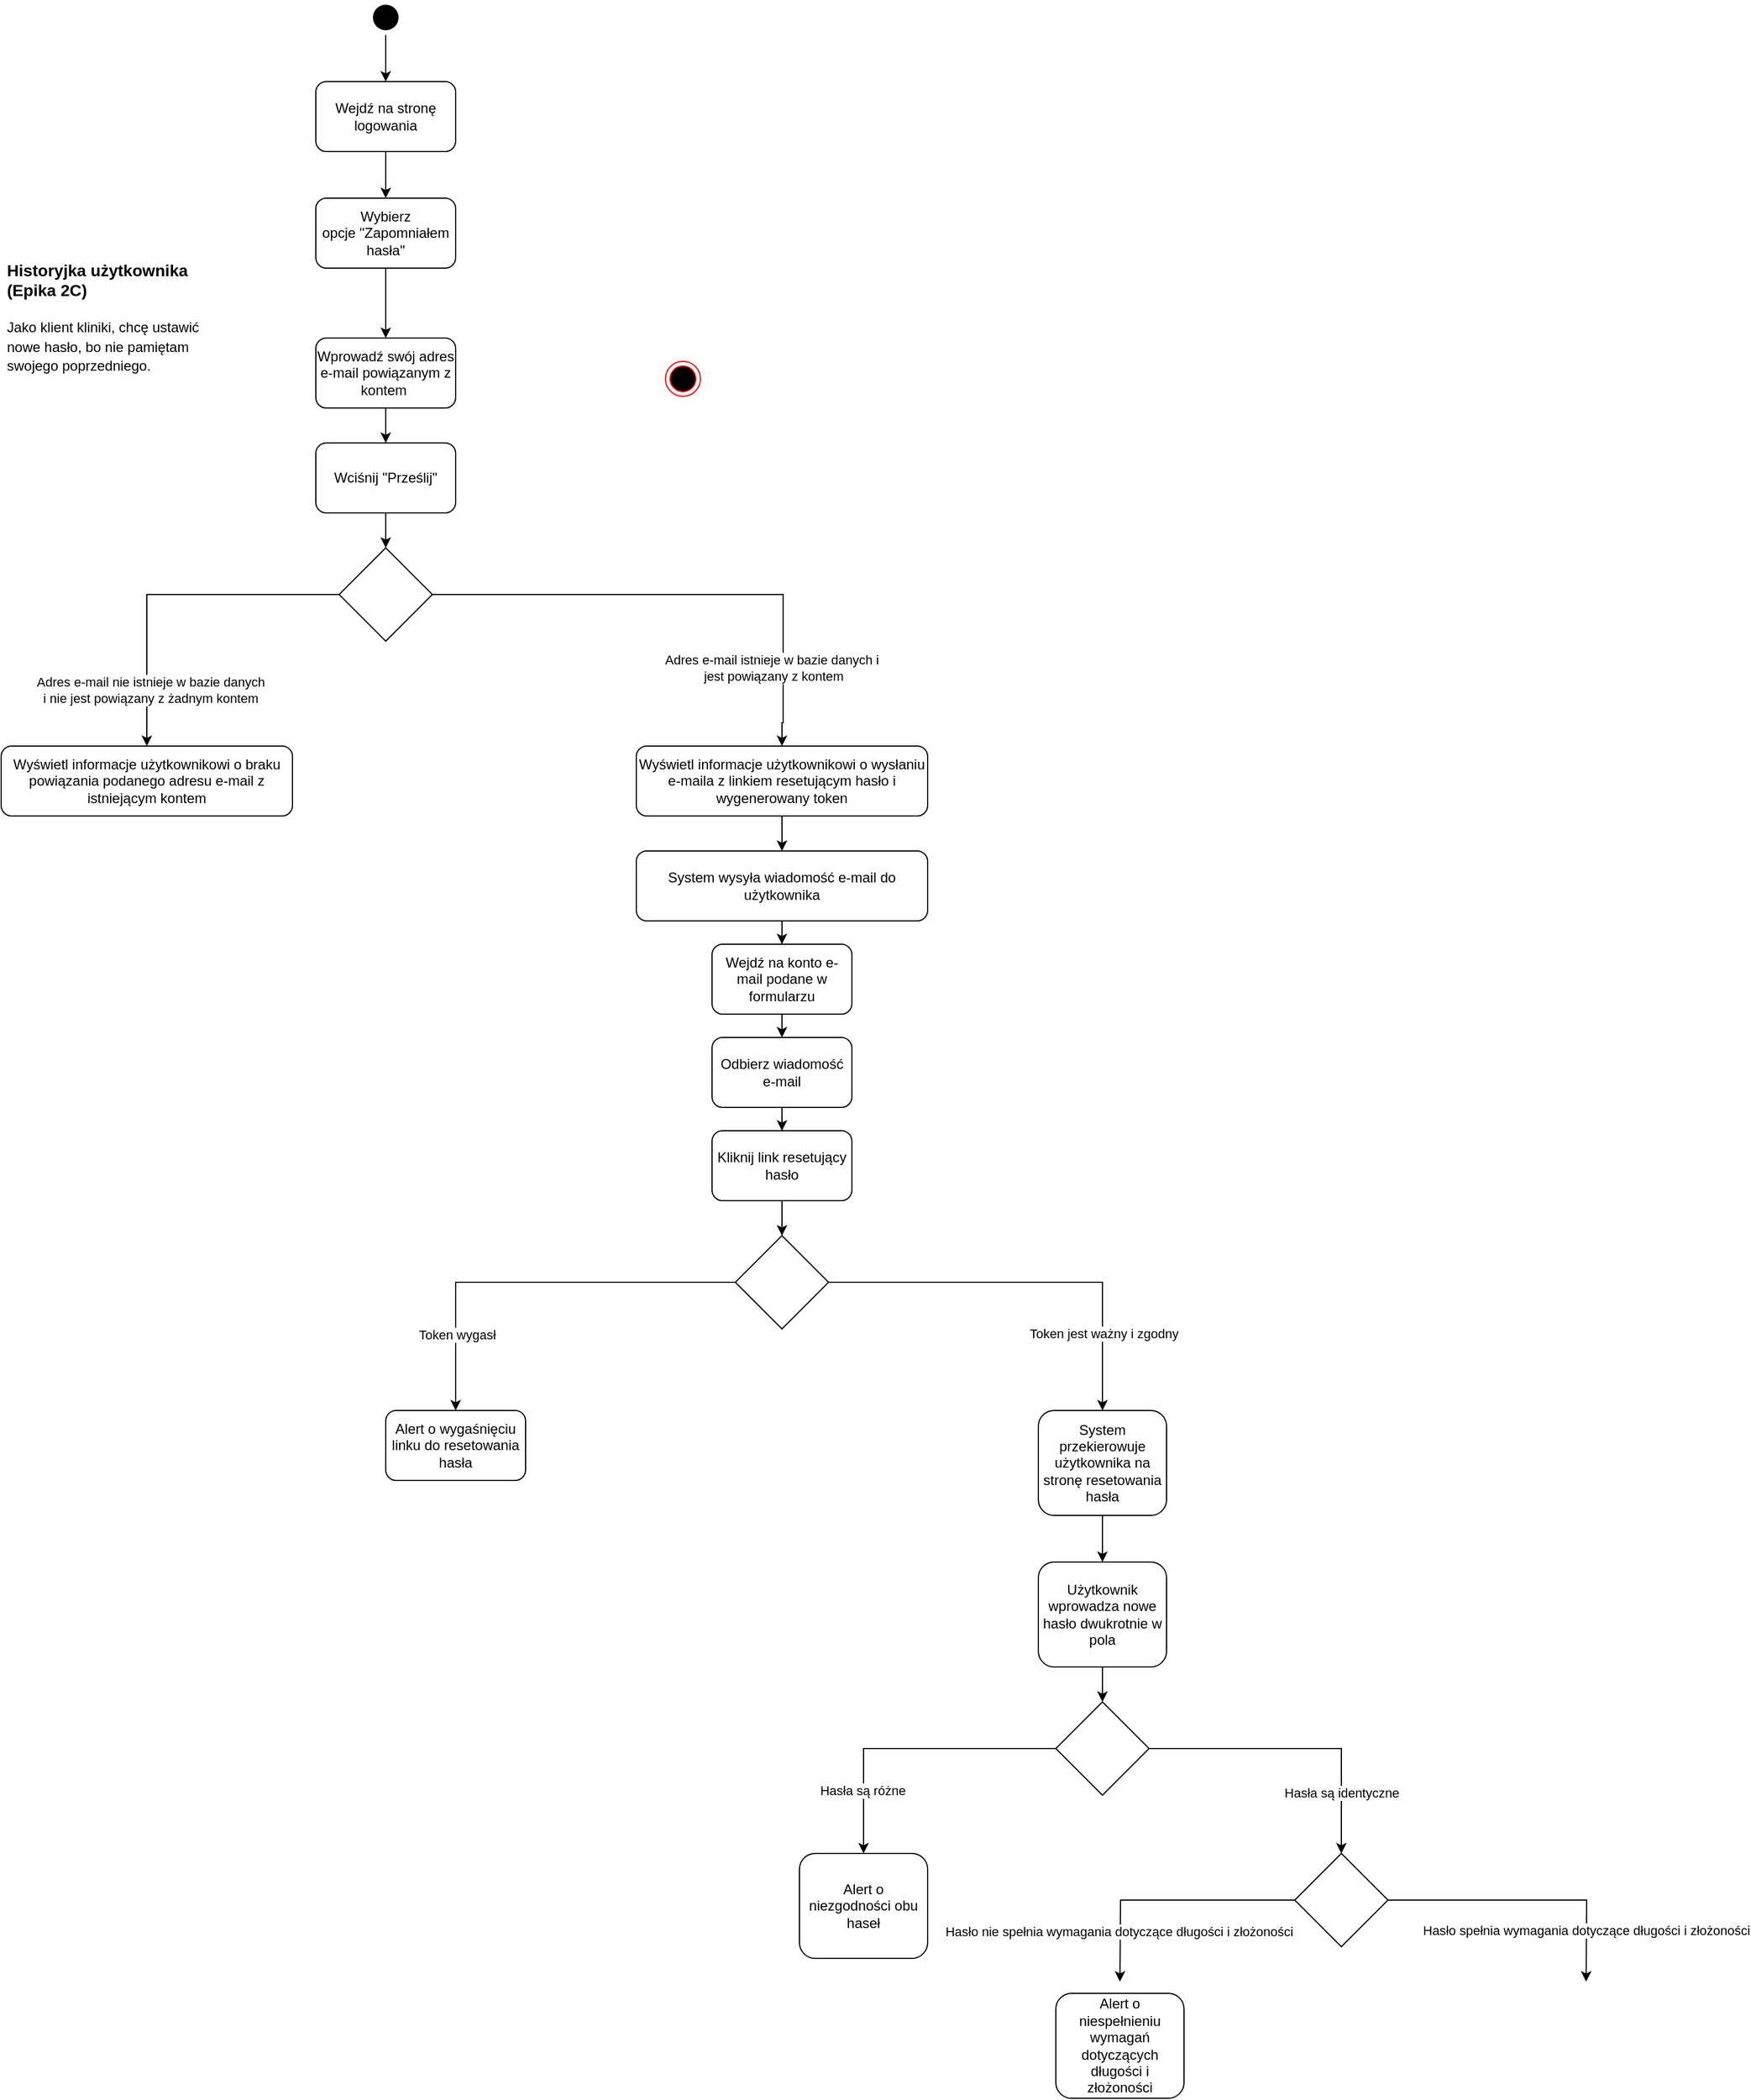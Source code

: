 <mxfile version="21.3.6" type="github">
  <diagram name="Strona-1" id="Wl3W5kQO6a2969CGZjCZ">
    <mxGraphModel dx="1400" dy="1813" grid="1" gridSize="10" guides="1" tooltips="1" connect="1" arrows="1" fold="1" page="1" pageScale="1" pageWidth="827" pageHeight="1169" math="0" shadow="0">
      <root>
        <mxCell id="0" />
        <mxCell id="1" parent="0" />
        <mxCell id="qH5OalADTIL_PWBiScgu-23" style="edgeStyle=orthogonalEdgeStyle;rounded=0;orthogonalLoop=1;jettySize=auto;html=1;" edge="1" parent="1" source="qH5OalADTIL_PWBiScgu-2" target="qH5OalADTIL_PWBiScgu-22">
          <mxGeometry relative="1" as="geometry" />
        </mxCell>
        <mxCell id="qH5OalADTIL_PWBiScgu-2" value="Wprowadź swój adres e-mail&amp;nbsp;powiązanym z kontem&amp;nbsp;" style="rounded=1;whiteSpace=wrap;html=1;" vertex="1" parent="1">
          <mxGeometry x="720" y="-850" width="120" height="60" as="geometry" />
        </mxCell>
        <mxCell id="qH5OalADTIL_PWBiScgu-15" style="edgeStyle=orthogonalEdgeStyle;rounded=0;orthogonalLoop=1;jettySize=auto;html=1;" edge="1" parent="1" source="qH5OalADTIL_PWBiScgu-14" target="qH5OalADTIL_PWBiScgu-2">
          <mxGeometry relative="1" as="geometry" />
        </mxCell>
        <mxCell id="qH5OalADTIL_PWBiScgu-14" value="Wybierz opcje&amp;nbsp;&quot;Zapomniałem hasła&quot;" style="rounded=1;whiteSpace=wrap;html=1;" vertex="1" parent="1">
          <mxGeometry x="720" y="-970" width="120" height="60" as="geometry" />
        </mxCell>
        <mxCell id="qH5OalADTIL_PWBiScgu-18" value="&lt;h3&gt;Historyjka użytkownika (Epika 2C)&lt;/h3&gt;&lt;h3&gt;&lt;span style=&quot;text-indent: -18pt; background: initial; font-size: 12px; font-weight: normal; font-family: Calibri, sans-serif;&quot;&gt;Jako klient kliniki, chcę ustawić&lt;br/&gt;nowe hasło, bo nie pamiętam swojego poprzedniego.&lt;/span&gt;&lt;/h3&gt;" style="text;html=1;strokeColor=none;fillColor=none;spacing=5;spacingTop=-20;whiteSpace=wrap;overflow=hidden;rounded=0;" vertex="1" parent="1">
          <mxGeometry x="450" y="-920" width="190" height="120" as="geometry" />
        </mxCell>
        <mxCell id="qH5OalADTIL_PWBiScgu-21" style="edgeStyle=orthogonalEdgeStyle;rounded=0;orthogonalLoop=1;jettySize=auto;html=1;" edge="1" parent="1" source="qH5OalADTIL_PWBiScgu-20" target="qH5OalADTIL_PWBiScgu-14">
          <mxGeometry relative="1" as="geometry" />
        </mxCell>
        <mxCell id="qH5OalADTIL_PWBiScgu-20" value="Wejdź na stronę logowania" style="rounded=1;whiteSpace=wrap;html=1;" vertex="1" parent="1">
          <mxGeometry x="720" y="-1070" width="120" height="60" as="geometry" />
        </mxCell>
        <mxCell id="qH5OalADTIL_PWBiScgu-25" style="edgeStyle=orthogonalEdgeStyle;rounded=0;orthogonalLoop=1;jettySize=auto;html=1;" edge="1" parent="1" source="qH5OalADTIL_PWBiScgu-22" target="qH5OalADTIL_PWBiScgu-24">
          <mxGeometry relative="1" as="geometry" />
        </mxCell>
        <mxCell id="qH5OalADTIL_PWBiScgu-22" value="Wciśnij &quot;Prześlij&quot;" style="rounded=1;whiteSpace=wrap;html=1;" vertex="1" parent="1">
          <mxGeometry x="720" y="-760" width="120" height="60" as="geometry" />
        </mxCell>
        <mxCell id="qH5OalADTIL_PWBiScgu-26" style="edgeStyle=orthogonalEdgeStyle;rounded=0;orthogonalLoop=1;jettySize=auto;html=1;" edge="1" parent="1" source="qH5OalADTIL_PWBiScgu-24">
          <mxGeometry relative="1" as="geometry">
            <mxPoint x="1120" y="-500" as="targetPoint" />
            <Array as="points">
              <mxPoint x="1121" y="-630" />
              <mxPoint x="1121" y="-520" />
            </Array>
          </mxGeometry>
        </mxCell>
        <mxCell id="qH5OalADTIL_PWBiScgu-27" value="Adres e-mail istnieje w bazie danych i&lt;br&gt;&amp;nbsp;jest powiązany z kontem" style="edgeLabel;html=1;align=center;verticalAlign=middle;resizable=0;points=[];" vertex="1" connectable="0" parent="qH5OalADTIL_PWBiScgu-26">
          <mxGeometry x="0.573" y="-3" relative="1" as="geometry">
            <mxPoint x="-7" y="24" as="offset" />
          </mxGeometry>
        </mxCell>
        <mxCell id="qH5OalADTIL_PWBiScgu-28" style="edgeStyle=orthogonalEdgeStyle;rounded=0;orthogonalLoop=1;jettySize=auto;html=1;" edge="1" parent="1" source="qH5OalADTIL_PWBiScgu-24" target="qH5OalADTIL_PWBiScgu-31">
          <mxGeometry relative="1" as="geometry">
            <mxPoint x="420" y="-510" as="targetPoint" />
          </mxGeometry>
        </mxCell>
        <mxCell id="qH5OalADTIL_PWBiScgu-30" value="Adres e-mail nie istnieje w bazie danych&lt;br&gt;i nie jest powiązany z żadnym kontem" style="edgeLabel;html=1;align=center;verticalAlign=middle;resizable=0;points=[];" vertex="1" connectable="0" parent="qH5OalADTIL_PWBiScgu-28">
          <mxGeometry x="0.674" y="3" relative="1" as="geometry">
            <mxPoint as="offset" />
          </mxGeometry>
        </mxCell>
        <mxCell id="qH5OalADTIL_PWBiScgu-24" value="" style="rhombus;whiteSpace=wrap;html=1;" vertex="1" parent="1">
          <mxGeometry x="740" y="-670" width="80" height="80" as="geometry" />
        </mxCell>
        <mxCell id="qH5OalADTIL_PWBiScgu-31" value="Wyświetl informacje użytkownikowi o braku powiązania podanego adresu e-mail z istniejącym kontem" style="rounded=1;whiteSpace=wrap;html=1;" vertex="1" parent="1">
          <mxGeometry x="450" y="-500" width="250" height="60" as="geometry" />
        </mxCell>
        <mxCell id="qH5OalADTIL_PWBiScgu-34" style="edgeStyle=orthogonalEdgeStyle;rounded=0;orthogonalLoop=1;jettySize=auto;html=1;entryX=0.5;entryY=0;entryDx=0;entryDy=0;" edge="1" parent="1" source="qH5OalADTIL_PWBiScgu-33" target="qH5OalADTIL_PWBiScgu-20">
          <mxGeometry relative="1" as="geometry" />
        </mxCell>
        <mxCell id="qH5OalADTIL_PWBiScgu-33" value="" style="ellipse;html=1;shape=endState;fillColor=#000000;strokeColor=none;" vertex="1" parent="1">
          <mxGeometry x="765" y="-1140" width="30" height="30" as="geometry" />
        </mxCell>
        <mxCell id="qH5OalADTIL_PWBiScgu-46" value="" style="edgeStyle=orthogonalEdgeStyle;rounded=0;orthogonalLoop=1;jettySize=auto;html=1;" edge="1" parent="1" source="qH5OalADTIL_PWBiScgu-35" target="qH5OalADTIL_PWBiScgu-42">
          <mxGeometry relative="1" as="geometry" />
        </mxCell>
        <mxCell id="qH5OalADTIL_PWBiScgu-35" value="System wysyła wiadomość e-mail do użytkownika" style="rounded=1;whiteSpace=wrap;html=1;" vertex="1" parent="1">
          <mxGeometry x="995" y="-410" width="250" height="60" as="geometry" />
        </mxCell>
        <mxCell id="qH5OalADTIL_PWBiScgu-47" style="edgeStyle=orthogonalEdgeStyle;rounded=0;orthogonalLoop=1;jettySize=auto;html=1;" edge="1" parent="1" source="qH5OalADTIL_PWBiScgu-36" target="qH5OalADTIL_PWBiScgu-35">
          <mxGeometry relative="1" as="geometry" />
        </mxCell>
        <mxCell id="qH5OalADTIL_PWBiScgu-36" value="Wyświetl informacje użytkownikowi o wysłaniu e-maila z linkiem resetującym hasło i wygenerowany token" style="rounded=1;whiteSpace=wrap;html=1;" vertex="1" parent="1">
          <mxGeometry x="995" y="-500" width="250" height="60" as="geometry" />
        </mxCell>
        <mxCell id="qH5OalADTIL_PWBiScgu-37" value="" style="ellipse;html=1;shape=endState;fillColor=#000000;strokeColor=#FF0000;" vertex="1" parent="1">
          <mxGeometry x="1020" y="-830" width="30" height="30" as="geometry" />
        </mxCell>
        <mxCell id="qH5OalADTIL_PWBiScgu-41" value="Wejdź na konto e-mail podane w formularzu" style="rounded=1;whiteSpace=wrap;html=1;" vertex="1" parent="1">
          <mxGeometry x="1060" y="-330" width="120" height="60" as="geometry" />
        </mxCell>
        <mxCell id="qH5OalADTIL_PWBiScgu-48" style="edgeStyle=orthogonalEdgeStyle;rounded=0;orthogonalLoop=1;jettySize=auto;html=1;" edge="1" parent="1" source="qH5OalADTIL_PWBiScgu-42" target="qH5OalADTIL_PWBiScgu-43">
          <mxGeometry relative="1" as="geometry" />
        </mxCell>
        <mxCell id="qH5OalADTIL_PWBiScgu-42" value="Odbierz wiadomość e-mail" style="rounded=1;whiteSpace=wrap;html=1;" vertex="1" parent="1">
          <mxGeometry x="1060" y="-250" width="120" height="60" as="geometry" />
        </mxCell>
        <mxCell id="qH5OalADTIL_PWBiScgu-52" value="" style="edgeStyle=orthogonalEdgeStyle;rounded=0;orthogonalLoop=1;jettySize=auto;html=1;" edge="1" parent="1" source="qH5OalADTIL_PWBiScgu-43" target="qH5OalADTIL_PWBiScgu-51">
          <mxGeometry relative="1" as="geometry" />
        </mxCell>
        <mxCell id="qH5OalADTIL_PWBiScgu-43" value="Kliknij link resetujący hasło" style="rounded=1;whiteSpace=wrap;html=1;" vertex="1" parent="1">
          <mxGeometry x="1060" y="-170" width="120" height="60" as="geometry" />
        </mxCell>
        <mxCell id="qH5OalADTIL_PWBiScgu-45" value="" style="endArrow=classic;html=1;rounded=0;entryX=0.5;entryY=0;entryDx=0;entryDy=0;" edge="1" parent="1" target="qH5OalADTIL_PWBiScgu-41">
          <mxGeometry width="50" height="50" relative="1" as="geometry">
            <mxPoint x="1120" y="-350" as="sourcePoint" />
            <mxPoint x="910" y="-220" as="targetPoint" />
          </mxGeometry>
        </mxCell>
        <mxCell id="qH5OalADTIL_PWBiScgu-53" style="edgeStyle=orthogonalEdgeStyle;rounded=0;orthogonalLoop=1;jettySize=auto;html=1;entryX=0.5;entryY=0;entryDx=0;entryDy=0;" edge="1" parent="1" source="qH5OalADTIL_PWBiScgu-51" target="qH5OalADTIL_PWBiScgu-57">
          <mxGeometry relative="1" as="geometry">
            <mxPoint x="1395" y="50" as="targetPoint" />
          </mxGeometry>
        </mxCell>
        <mxCell id="qH5OalADTIL_PWBiScgu-56" value="Token jest ważny i zgodny" style="edgeLabel;html=1;align=center;verticalAlign=middle;resizable=0;points=[];" vertex="1" connectable="0" parent="qH5OalADTIL_PWBiScgu-53">
          <mxGeometry x="0.615" y="1" relative="1" as="geometry">
            <mxPoint as="offset" />
          </mxGeometry>
        </mxCell>
        <mxCell id="qH5OalADTIL_PWBiScgu-54" style="edgeStyle=orthogonalEdgeStyle;rounded=0;orthogonalLoop=1;jettySize=auto;html=1;entryX=0.5;entryY=0;entryDx=0;entryDy=0;" edge="1" parent="1" source="qH5OalADTIL_PWBiScgu-51" target="qH5OalADTIL_PWBiScgu-73">
          <mxGeometry relative="1" as="geometry">
            <mxPoint x="830" y="90" as="targetPoint" />
          </mxGeometry>
        </mxCell>
        <mxCell id="qH5OalADTIL_PWBiScgu-55" value="Token wygasł" style="edgeLabel;html=1;align=center;verticalAlign=middle;resizable=0;points=[];" vertex="1" connectable="0" parent="qH5OalADTIL_PWBiScgu-54">
          <mxGeometry x="0.625" y="1" relative="1" as="geometry">
            <mxPoint as="offset" />
          </mxGeometry>
        </mxCell>
        <mxCell id="qH5OalADTIL_PWBiScgu-51" value="" style="rhombus;whiteSpace=wrap;html=1;" vertex="1" parent="1">
          <mxGeometry x="1080" y="-80" width="80" height="80" as="geometry" />
        </mxCell>
        <mxCell id="qH5OalADTIL_PWBiScgu-59" style="edgeStyle=orthogonalEdgeStyle;rounded=0;orthogonalLoop=1;jettySize=auto;html=1;entryX=0.5;entryY=0;entryDx=0;entryDy=0;" edge="1" parent="1" source="qH5OalADTIL_PWBiScgu-57" target="qH5OalADTIL_PWBiScgu-58">
          <mxGeometry relative="1" as="geometry" />
        </mxCell>
        <mxCell id="qH5OalADTIL_PWBiScgu-57" value="System przekierowuje użytkownika na stronę resetowania hasła" style="rounded=1;whiteSpace=wrap;html=1;" vertex="1" parent="1">
          <mxGeometry x="1340" y="70" width="110" height="90" as="geometry" />
        </mxCell>
        <mxCell id="qH5OalADTIL_PWBiScgu-61" style="edgeStyle=orthogonalEdgeStyle;rounded=0;orthogonalLoop=1;jettySize=auto;html=1;" edge="1" parent="1" source="qH5OalADTIL_PWBiScgu-58" target="qH5OalADTIL_PWBiScgu-60">
          <mxGeometry relative="1" as="geometry" />
        </mxCell>
        <mxCell id="qH5OalADTIL_PWBiScgu-58" value="Użytkownik wprowadza nowe hasło dwukrotnie w pola" style="rounded=1;whiteSpace=wrap;html=1;" vertex="1" parent="1">
          <mxGeometry x="1340" y="200" width="110" height="90" as="geometry" />
        </mxCell>
        <mxCell id="qH5OalADTIL_PWBiScgu-62" style="edgeStyle=orthogonalEdgeStyle;rounded=0;orthogonalLoop=1;jettySize=auto;html=1;entryX=0.5;entryY=0;entryDx=0;entryDy=0;" edge="1" parent="1" source="qH5OalADTIL_PWBiScgu-60" target="qH5OalADTIL_PWBiScgu-70">
          <mxGeometry relative="1" as="geometry">
            <mxPoint x="1600" y="440" as="targetPoint" />
          </mxGeometry>
        </mxCell>
        <mxCell id="qH5OalADTIL_PWBiScgu-63" value="Hasła są identyczne" style="edgeLabel;html=1;align=center;verticalAlign=middle;resizable=0;points=[];" vertex="1" connectable="0" parent="qH5OalADTIL_PWBiScgu-62">
          <mxGeometry x="0.588" relative="1" as="geometry">
            <mxPoint as="offset" />
          </mxGeometry>
        </mxCell>
        <mxCell id="qH5OalADTIL_PWBiScgu-66" style="edgeStyle=orthogonalEdgeStyle;rounded=0;orthogonalLoop=1;jettySize=auto;html=1;entryX=0.5;entryY=0;entryDx=0;entryDy=0;" edge="1" parent="1" source="qH5OalADTIL_PWBiScgu-60" target="qH5OalADTIL_PWBiScgu-69">
          <mxGeometry relative="1" as="geometry">
            <mxPoint x="1190" y="440" as="targetPoint" />
          </mxGeometry>
        </mxCell>
        <mxCell id="qH5OalADTIL_PWBiScgu-68" value="Hasła są różne" style="edgeLabel;html=1;align=center;verticalAlign=middle;resizable=0;points=[];" vertex="1" connectable="0" parent="qH5OalADTIL_PWBiScgu-66">
          <mxGeometry x="0.575" y="-1" relative="1" as="geometry">
            <mxPoint as="offset" />
          </mxGeometry>
        </mxCell>
        <mxCell id="qH5OalADTIL_PWBiScgu-60" value="" style="rhombus;whiteSpace=wrap;html=1;" vertex="1" parent="1">
          <mxGeometry x="1355" y="320" width="80" height="80" as="geometry" />
        </mxCell>
        <mxCell id="qH5OalADTIL_PWBiScgu-69" value="Alert o niezgodności obu haseł" style="rounded=1;whiteSpace=wrap;html=1;" vertex="1" parent="1">
          <mxGeometry x="1135" y="450" width="110" height="90" as="geometry" />
        </mxCell>
        <mxCell id="qH5OalADTIL_PWBiScgu-71" style="edgeStyle=orthogonalEdgeStyle;rounded=0;orthogonalLoop=1;jettySize=auto;html=1;" edge="1" parent="1" source="qH5OalADTIL_PWBiScgu-70">
          <mxGeometry relative="1" as="geometry">
            <mxPoint x="1810" y="560" as="targetPoint" />
          </mxGeometry>
        </mxCell>
        <mxCell id="qH5OalADTIL_PWBiScgu-74" value="Hasło spełnia wymagania dotyczące długości i złożoności" style="edgeLabel;html=1;align=center;verticalAlign=middle;resizable=0;points=[];" vertex="1" connectable="0" parent="qH5OalADTIL_PWBiScgu-71">
          <mxGeometry x="0.631" y="-1" relative="1" as="geometry">
            <mxPoint as="offset" />
          </mxGeometry>
        </mxCell>
        <mxCell id="qH5OalADTIL_PWBiScgu-72" style="edgeStyle=orthogonalEdgeStyle;rounded=0;orthogonalLoop=1;jettySize=auto;html=1;" edge="1" parent="1" source="qH5OalADTIL_PWBiScgu-70">
          <mxGeometry relative="1" as="geometry">
            <mxPoint x="1410" y="560" as="targetPoint" />
          </mxGeometry>
        </mxCell>
        <mxCell id="qH5OalADTIL_PWBiScgu-75" value="Hasło nie spełnia wymagania dotyczące długości i złożoności" style="edgeLabel;html=1;align=center;verticalAlign=middle;resizable=0;points=[];" vertex="1" connectable="0" parent="qH5OalADTIL_PWBiScgu-72">
          <mxGeometry x="0.602" y="-2" relative="1" as="geometry">
            <mxPoint as="offset" />
          </mxGeometry>
        </mxCell>
        <mxCell id="qH5OalADTIL_PWBiScgu-70" value="" style="rhombus;whiteSpace=wrap;html=1;" vertex="1" parent="1">
          <mxGeometry x="1560" y="450" width="80" height="80" as="geometry" />
        </mxCell>
        <mxCell id="qH5OalADTIL_PWBiScgu-73" value="Alert o wygaśnięciu linku do resetowania hasła" style="rounded=1;whiteSpace=wrap;html=1;" vertex="1" parent="1">
          <mxGeometry x="780" y="70" width="120" height="60" as="geometry" />
        </mxCell>
        <mxCell id="qH5OalADTIL_PWBiScgu-76" value="Alert o niespełnieniu wymagań dotyczących długości i złożoności" style="rounded=1;whiteSpace=wrap;html=1;" vertex="1" parent="1">
          <mxGeometry x="1355" y="570" width="110" height="90" as="geometry" />
        </mxCell>
      </root>
    </mxGraphModel>
  </diagram>
</mxfile>
